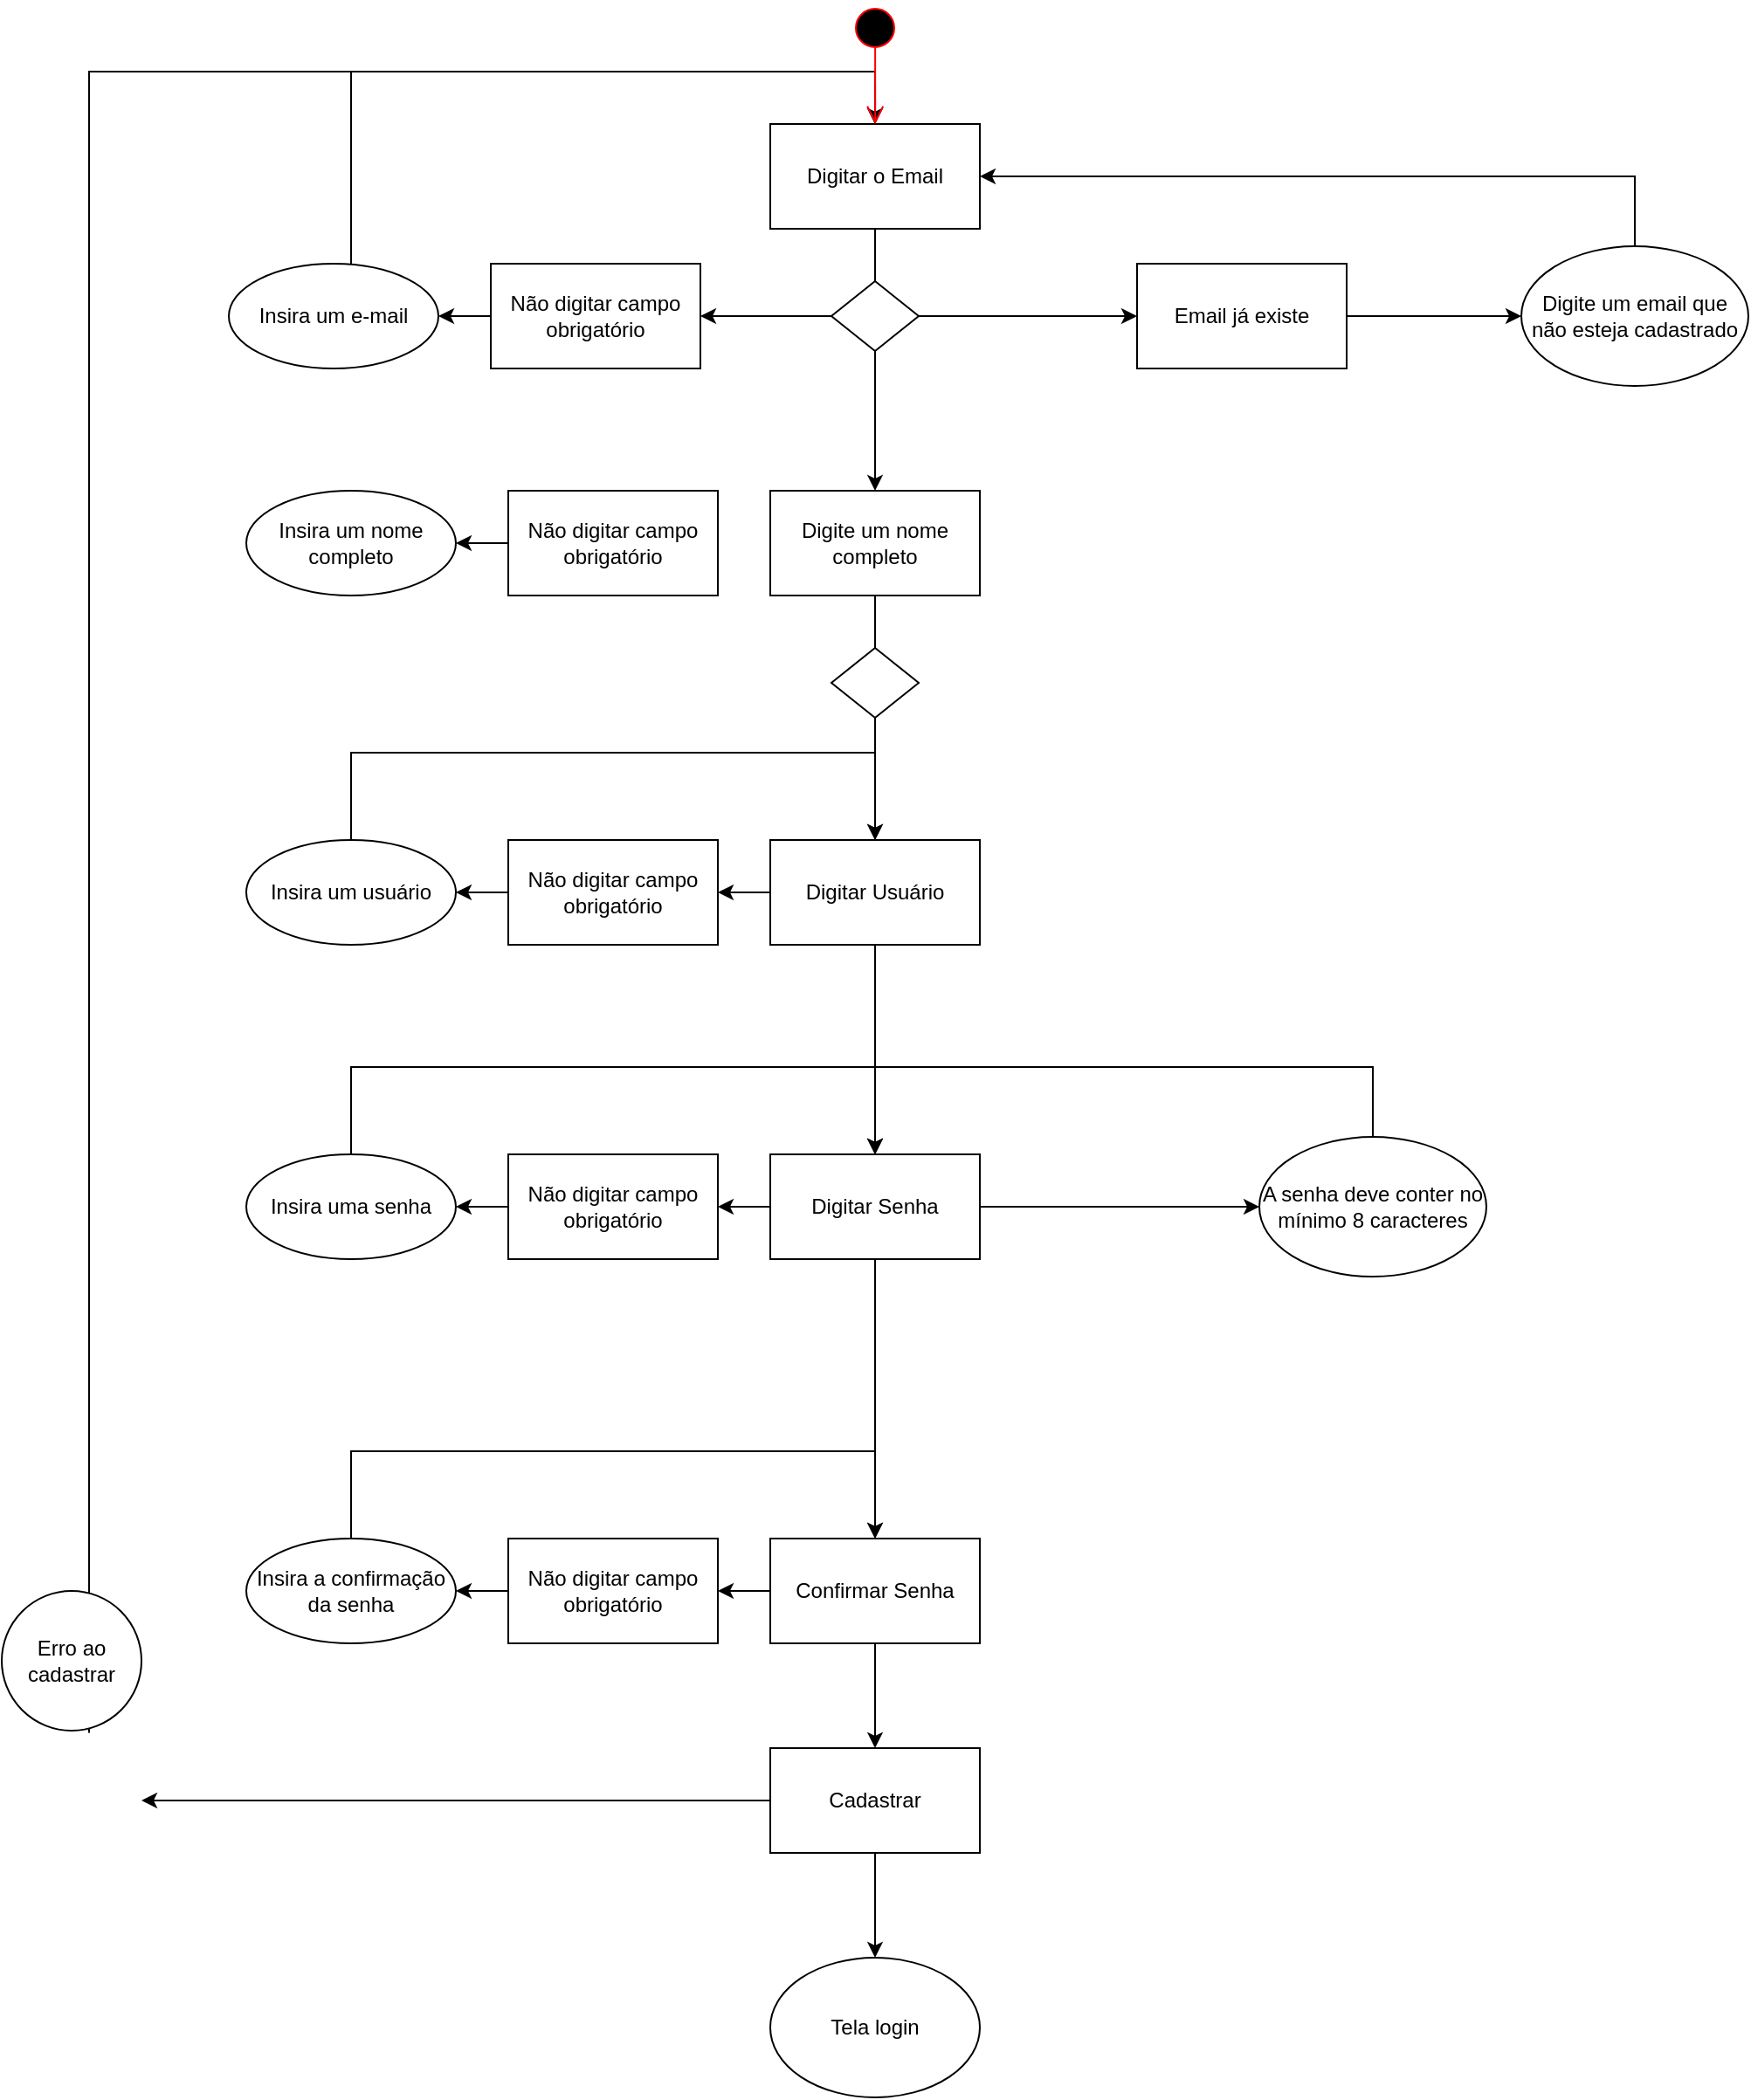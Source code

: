 <mxfile version="24.7.6">
  <diagram name="Página-1" id="m51AZlesysTWS4gtmlsb">
    <mxGraphModel dx="1307" dy="258" grid="1" gridSize="10" guides="1" tooltips="1" connect="1" arrows="1" fold="1" page="1" pageScale="1" pageWidth="827" pageHeight="1169" math="0" shadow="0">
      <root>
        <mxCell id="0" />
        <mxCell id="1" parent="0" />
        <mxCell id="4Ot2-EcF4Pjps9G5-t95-6" style="edgeStyle=orthogonalEdgeStyle;rounded=0;orthogonalLoop=1;jettySize=auto;html=1;" parent="1" source="4Ot2-EcF4Pjps9G5-t95-1" target="4Ot2-EcF4Pjps9G5-t95-2" edge="1">
          <mxGeometry relative="1" as="geometry" />
        </mxCell>
        <mxCell id="9suPyyE1rasKGQ6SKx1s-49" value="" style="edgeStyle=orthogonalEdgeStyle;rounded=0;orthogonalLoop=1;jettySize=auto;html=1;exitX=0;exitY=0.5;exitDx=0;exitDy=0;" edge="1" parent="1" source="9suPyyE1rasKGQ6SKx1s-59" target="9suPyyE1rasKGQ6SKx1s-48">
          <mxGeometry relative="1" as="geometry" />
        </mxCell>
        <mxCell id="9suPyyE1rasKGQ6SKx1s-52" value="" style="edgeStyle=orthogonalEdgeStyle;rounded=0;orthogonalLoop=1;jettySize=auto;html=1;exitX=1;exitY=0.5;exitDx=0;exitDy=0;" edge="1" parent="1" source="9suPyyE1rasKGQ6SKx1s-59" target="9suPyyE1rasKGQ6SKx1s-51">
          <mxGeometry relative="1" as="geometry" />
        </mxCell>
        <mxCell id="4Ot2-EcF4Pjps9G5-t95-1" value="Digitar o Email" style="rounded=0;whiteSpace=wrap;html=1;" parent="1" vertex="1">
          <mxGeometry x="-40" y="90" width="120" height="60" as="geometry" />
        </mxCell>
        <mxCell id="4Ot2-EcF4Pjps9G5-t95-7" style="edgeStyle=orthogonalEdgeStyle;rounded=0;orthogonalLoop=1;jettySize=auto;html=1;" parent="1" source="9suPyyE1rasKGQ6SKx1s-63" target="4Ot2-EcF4Pjps9G5-t95-5" edge="1">
          <mxGeometry relative="1" as="geometry" />
        </mxCell>
        <mxCell id="4Ot2-EcF4Pjps9G5-t95-2" value="Digite um nome completo" style="rounded=0;whiteSpace=wrap;html=1;" parent="1" vertex="1">
          <mxGeometry x="-40" y="300" width="120" height="60" as="geometry" />
        </mxCell>
        <mxCell id="4Ot2-EcF4Pjps9G5-t95-9" style="edgeStyle=orthogonalEdgeStyle;rounded=0;orthogonalLoop=1;jettySize=auto;html=1;" parent="1" source="4Ot2-EcF4Pjps9G5-t95-3" target="4Ot2-EcF4Pjps9G5-t95-4" edge="1">
          <mxGeometry relative="1" as="geometry" />
        </mxCell>
        <mxCell id="9suPyyE1rasKGQ6SKx1s-31" value="" style="edgeStyle=orthogonalEdgeStyle;rounded=0;orthogonalLoop=1;jettySize=auto;html=1;" edge="1" parent="1" source="4Ot2-EcF4Pjps9G5-t95-3" target="9suPyyE1rasKGQ6SKx1s-30">
          <mxGeometry relative="1" as="geometry" />
        </mxCell>
        <mxCell id="9suPyyE1rasKGQ6SKx1s-40" style="edgeStyle=orthogonalEdgeStyle;rounded=0;orthogonalLoop=1;jettySize=auto;html=1;" edge="1" parent="1" source="4Ot2-EcF4Pjps9G5-t95-3" target="9suPyyE1rasKGQ6SKx1s-39">
          <mxGeometry relative="1" as="geometry" />
        </mxCell>
        <mxCell id="4Ot2-EcF4Pjps9G5-t95-3" value="Digitar Senha" style="rounded=0;whiteSpace=wrap;html=1;" parent="1" vertex="1">
          <mxGeometry x="-40" y="680" width="120" height="60" as="geometry" />
        </mxCell>
        <mxCell id="9suPyyE1rasKGQ6SKx1s-24" value="" style="edgeStyle=orthogonalEdgeStyle;rounded=0;orthogonalLoop=1;jettySize=auto;html=1;" edge="1" parent="1" source="4Ot2-EcF4Pjps9G5-t95-4" target="9suPyyE1rasKGQ6SKx1s-23">
          <mxGeometry relative="1" as="geometry" />
        </mxCell>
        <mxCell id="9suPyyE1rasKGQ6SKx1s-37" value="" style="edgeStyle=orthogonalEdgeStyle;rounded=0;orthogonalLoop=1;jettySize=auto;html=1;" edge="1" parent="1" source="4Ot2-EcF4Pjps9G5-t95-4" target="9suPyyE1rasKGQ6SKx1s-36">
          <mxGeometry relative="1" as="geometry" />
        </mxCell>
        <mxCell id="4Ot2-EcF4Pjps9G5-t95-4" value="Confirmar Senha" style="rounded=0;whiteSpace=wrap;html=1;" parent="1" vertex="1">
          <mxGeometry x="-40" y="900" width="120" height="60" as="geometry" />
        </mxCell>
        <mxCell id="4Ot2-EcF4Pjps9G5-t95-8" style="edgeStyle=orthogonalEdgeStyle;rounded=0;orthogonalLoop=1;jettySize=auto;html=1;" parent="1" source="4Ot2-EcF4Pjps9G5-t95-5" target="4Ot2-EcF4Pjps9G5-t95-3" edge="1">
          <mxGeometry relative="1" as="geometry" />
        </mxCell>
        <mxCell id="9suPyyE1rasKGQ6SKx1s-43" style="edgeStyle=orthogonalEdgeStyle;rounded=0;orthogonalLoop=1;jettySize=auto;html=1;" edge="1" parent="1" source="4Ot2-EcF4Pjps9G5-t95-5" target="9suPyyE1rasKGQ6SKx1s-42">
          <mxGeometry relative="1" as="geometry" />
        </mxCell>
        <mxCell id="4Ot2-EcF4Pjps9G5-t95-5" value="Digitar Usuário" style="rounded=0;whiteSpace=wrap;html=1;" parent="1" vertex="1">
          <mxGeometry x="-40" y="500" width="120" height="60" as="geometry" />
        </mxCell>
        <mxCell id="4Ot2-EcF4Pjps9G5-t95-15" value="Tela login" style="ellipse;whiteSpace=wrap;html=1;rounded=0;" parent="1" vertex="1">
          <mxGeometry x="-40" y="1140" width="120" height="80" as="geometry" />
        </mxCell>
        <mxCell id="9suPyyE1rasKGQ6SKx1s-4" style="edgeStyle=orthogonalEdgeStyle;rounded=0;orthogonalLoop=1;jettySize=auto;html=1;entryX=0.5;entryY=0;entryDx=0;entryDy=0;" edge="1" parent="1" source="9suPyyE1rasKGQ6SKx1s-1" target="4Ot2-EcF4Pjps9G5-t95-1">
          <mxGeometry relative="1" as="geometry">
            <Array as="points">
              <mxPoint x="-280" y="60" />
              <mxPoint x="20" y="60" />
            </Array>
          </mxGeometry>
        </mxCell>
        <mxCell id="9suPyyE1rasKGQ6SKx1s-1" value="Insira um e-mail" style="ellipse;whiteSpace=wrap;html=1;" vertex="1" parent="1">
          <mxGeometry x="-350" y="170" width="120" height="60" as="geometry" />
        </mxCell>
        <mxCell id="9suPyyE1rasKGQ6SKx1s-5" value="Insira um nome completo" style="ellipse;whiteSpace=wrap;html=1;" vertex="1" parent="1">
          <mxGeometry x="-340" y="300" width="120" height="60" as="geometry" />
        </mxCell>
        <mxCell id="9suPyyE1rasKGQ6SKx1s-13" style="edgeStyle=orthogonalEdgeStyle;rounded=0;orthogonalLoop=1;jettySize=auto;html=1;entryX=0.5;entryY=0;entryDx=0;entryDy=0;" edge="1" parent="1" source="9suPyyE1rasKGQ6SKx1s-14">
          <mxGeometry relative="1" as="geometry">
            <mxPoint x="20" y="500" as="targetPoint" />
            <Array as="points">
              <mxPoint x="-280" y="450" />
              <mxPoint x="20" y="450" />
            </Array>
          </mxGeometry>
        </mxCell>
        <mxCell id="9suPyyE1rasKGQ6SKx1s-14" value="Insira um usuário" style="ellipse;whiteSpace=wrap;html=1;" vertex="1" parent="1">
          <mxGeometry x="-340" y="500" width="120" height="60" as="geometry" />
        </mxCell>
        <mxCell id="9suPyyE1rasKGQ6SKx1s-17" style="edgeStyle=orthogonalEdgeStyle;rounded=0;orthogonalLoop=1;jettySize=auto;html=1;entryX=0.5;entryY=0;entryDx=0;entryDy=0;" edge="1" parent="1" source="9suPyyE1rasKGQ6SKx1s-18">
          <mxGeometry relative="1" as="geometry">
            <mxPoint x="20" y="680" as="targetPoint" />
            <Array as="points">
              <mxPoint x="-280" y="630" />
              <mxPoint x="20" y="630" />
            </Array>
          </mxGeometry>
        </mxCell>
        <mxCell id="9suPyyE1rasKGQ6SKx1s-18" value="Insira uma senha" style="ellipse;whiteSpace=wrap;html=1;" vertex="1" parent="1">
          <mxGeometry x="-340" y="680" width="120" height="60" as="geometry" />
        </mxCell>
        <mxCell id="9suPyyE1rasKGQ6SKx1s-21" style="edgeStyle=orthogonalEdgeStyle;rounded=0;orthogonalLoop=1;jettySize=auto;html=1;entryX=0.5;entryY=0;entryDx=0;entryDy=0;" edge="1" parent="1" source="9suPyyE1rasKGQ6SKx1s-22">
          <mxGeometry relative="1" as="geometry">
            <mxPoint x="20" y="900" as="targetPoint" />
            <Array as="points">
              <mxPoint x="-280" y="850" />
              <mxPoint x="20" y="850" />
            </Array>
          </mxGeometry>
        </mxCell>
        <mxCell id="9suPyyE1rasKGQ6SKx1s-22" value="Insira a confirmação da senha" style="ellipse;whiteSpace=wrap;html=1;" vertex="1" parent="1">
          <mxGeometry x="-340" y="900" width="120" height="60" as="geometry" />
        </mxCell>
        <mxCell id="9suPyyE1rasKGQ6SKx1s-25" value="" style="edgeStyle=orthogonalEdgeStyle;rounded=0;orthogonalLoop=1;jettySize=auto;html=1;" edge="1" parent="1" source="9suPyyE1rasKGQ6SKx1s-23" target="4Ot2-EcF4Pjps9G5-t95-15">
          <mxGeometry relative="1" as="geometry" />
        </mxCell>
        <mxCell id="9suPyyE1rasKGQ6SKx1s-29" value="" style="edgeStyle=orthogonalEdgeStyle;rounded=0;orthogonalLoop=1;jettySize=auto;html=1;" edge="1" parent="1" source="9suPyyE1rasKGQ6SKx1s-23">
          <mxGeometry relative="1" as="geometry">
            <mxPoint x="-400" y="1050" as="targetPoint" />
          </mxGeometry>
        </mxCell>
        <mxCell id="9suPyyE1rasKGQ6SKx1s-23" value="Cadastrar" style="rounded=0;whiteSpace=wrap;html=1;" vertex="1" parent="1">
          <mxGeometry x="-40" y="1020" width="120" height="60" as="geometry" />
        </mxCell>
        <mxCell id="9suPyyE1rasKGQ6SKx1s-34" style="edgeStyle=orthogonalEdgeStyle;rounded=0;orthogonalLoop=1;jettySize=auto;html=1;entryX=0.5;entryY=0;entryDx=0;entryDy=0;" edge="1" parent="1" target="4Ot2-EcF4Pjps9G5-t95-1">
          <mxGeometry relative="1" as="geometry">
            <mxPoint x="-430" y="1011.27" as="sourcePoint" />
            <Array as="points">
              <mxPoint x="-430" y="60" />
              <mxPoint x="20" y="60" />
            </Array>
          </mxGeometry>
        </mxCell>
        <mxCell id="9suPyyE1rasKGQ6SKx1s-28" value="Erro ao cadastrar" style="ellipse;whiteSpace=wrap;html=1;rounded=0;" vertex="1" parent="1">
          <mxGeometry x="-480" y="930" width="80" height="80" as="geometry" />
        </mxCell>
        <mxCell id="9suPyyE1rasKGQ6SKx1s-35" style="edgeStyle=orthogonalEdgeStyle;rounded=0;orthogonalLoop=1;jettySize=auto;html=1;entryX=0.5;entryY=0;entryDx=0;entryDy=0;" edge="1" parent="1" source="9suPyyE1rasKGQ6SKx1s-30" target="4Ot2-EcF4Pjps9G5-t95-3">
          <mxGeometry relative="1" as="geometry">
            <mxPoint x="20" y="630" as="targetPoint" />
            <Array as="points">
              <mxPoint x="305" y="630" />
              <mxPoint x="20" y="630" />
            </Array>
          </mxGeometry>
        </mxCell>
        <mxCell id="9suPyyE1rasKGQ6SKx1s-30" value="A senha deve conter no mínimo 8 caracteres" style="ellipse;whiteSpace=wrap;html=1;rounded=0;" vertex="1" parent="1">
          <mxGeometry x="240" y="670" width="130" height="80" as="geometry" />
        </mxCell>
        <mxCell id="9suPyyE1rasKGQ6SKx1s-38" style="edgeStyle=orthogonalEdgeStyle;rounded=0;orthogonalLoop=1;jettySize=auto;html=1;" edge="1" parent="1" source="9suPyyE1rasKGQ6SKx1s-36" target="9suPyyE1rasKGQ6SKx1s-22">
          <mxGeometry relative="1" as="geometry" />
        </mxCell>
        <mxCell id="9suPyyE1rasKGQ6SKx1s-36" value="Não digitar campo obrigatório" style="rounded=0;whiteSpace=wrap;html=1;" vertex="1" parent="1">
          <mxGeometry x="-190" y="900" width="120" height="60" as="geometry" />
        </mxCell>
        <mxCell id="9suPyyE1rasKGQ6SKx1s-41" style="edgeStyle=orthogonalEdgeStyle;rounded=0;orthogonalLoop=1;jettySize=auto;html=1;entryX=1;entryY=0.5;entryDx=0;entryDy=0;" edge="1" parent="1" source="9suPyyE1rasKGQ6SKx1s-39" target="9suPyyE1rasKGQ6SKx1s-18">
          <mxGeometry relative="1" as="geometry" />
        </mxCell>
        <mxCell id="9suPyyE1rasKGQ6SKx1s-39" value="Não digitar campo obrigatório" style="rounded=0;whiteSpace=wrap;html=1;" vertex="1" parent="1">
          <mxGeometry x="-190" y="680" width="120" height="60" as="geometry" />
        </mxCell>
        <mxCell id="9suPyyE1rasKGQ6SKx1s-44" style="edgeStyle=orthogonalEdgeStyle;rounded=0;orthogonalLoop=1;jettySize=auto;html=1;" edge="1" parent="1" source="9suPyyE1rasKGQ6SKx1s-42" target="9suPyyE1rasKGQ6SKx1s-14">
          <mxGeometry relative="1" as="geometry" />
        </mxCell>
        <mxCell id="9suPyyE1rasKGQ6SKx1s-42" value="Não digitar campo obrigatório" style="rounded=0;whiteSpace=wrap;html=1;" vertex="1" parent="1">
          <mxGeometry x="-190" y="500" width="120" height="60" as="geometry" />
        </mxCell>
        <mxCell id="9suPyyE1rasKGQ6SKx1s-47" value="" style="edgeStyle=orthogonalEdgeStyle;rounded=0;orthogonalLoop=1;jettySize=auto;html=1;" edge="1" parent="1" source="9suPyyE1rasKGQ6SKx1s-45" target="9suPyyE1rasKGQ6SKx1s-5">
          <mxGeometry relative="1" as="geometry" />
        </mxCell>
        <mxCell id="9suPyyE1rasKGQ6SKx1s-45" value="Não digitar campo obrigatório" style="rounded=0;whiteSpace=wrap;html=1;" vertex="1" parent="1">
          <mxGeometry x="-190" y="300" width="120" height="60" as="geometry" />
        </mxCell>
        <mxCell id="9suPyyE1rasKGQ6SKx1s-50" value="" style="edgeStyle=orthogonalEdgeStyle;rounded=0;orthogonalLoop=1;jettySize=auto;html=1;" edge="1" parent="1" source="9suPyyE1rasKGQ6SKx1s-48" target="9suPyyE1rasKGQ6SKx1s-1">
          <mxGeometry relative="1" as="geometry" />
        </mxCell>
        <mxCell id="9suPyyE1rasKGQ6SKx1s-48" value="Não digitar campo obrigatório" style="rounded=0;whiteSpace=wrap;html=1;" vertex="1" parent="1">
          <mxGeometry x="-200" y="170" width="120" height="60" as="geometry" />
        </mxCell>
        <mxCell id="9suPyyE1rasKGQ6SKx1s-54" value="" style="edgeStyle=orthogonalEdgeStyle;rounded=0;orthogonalLoop=1;jettySize=auto;html=1;" edge="1" parent="1" source="9suPyyE1rasKGQ6SKx1s-51" target="9suPyyE1rasKGQ6SKx1s-53">
          <mxGeometry relative="1" as="geometry" />
        </mxCell>
        <mxCell id="9suPyyE1rasKGQ6SKx1s-51" value="Email já existe" style="rounded=0;whiteSpace=wrap;html=1;" vertex="1" parent="1">
          <mxGeometry x="170" y="170" width="120" height="60" as="geometry" />
        </mxCell>
        <mxCell id="9suPyyE1rasKGQ6SKx1s-62" style="edgeStyle=orthogonalEdgeStyle;rounded=0;orthogonalLoop=1;jettySize=auto;html=1;entryX=1;entryY=0.5;entryDx=0;entryDy=0;" edge="1" parent="1" source="9suPyyE1rasKGQ6SKx1s-53" target="4Ot2-EcF4Pjps9G5-t95-1">
          <mxGeometry relative="1" as="geometry">
            <Array as="points">
              <mxPoint x="455" y="120" />
            </Array>
          </mxGeometry>
        </mxCell>
        <mxCell id="9suPyyE1rasKGQ6SKx1s-53" value="Digite um email que não esteja cadastrado" style="ellipse;whiteSpace=wrap;html=1;rounded=0;" vertex="1" parent="1">
          <mxGeometry x="390" y="160" width="130" height="80" as="geometry" />
        </mxCell>
        <mxCell id="9suPyyE1rasKGQ6SKx1s-56" value="" style="ellipse;html=1;shape=startState;fillColor=#000000;strokeColor=#ff0000;" vertex="1" parent="1">
          <mxGeometry x="5" y="20" width="30" height="30" as="geometry" />
        </mxCell>
        <mxCell id="9suPyyE1rasKGQ6SKx1s-57" value="" style="edgeStyle=orthogonalEdgeStyle;html=1;verticalAlign=bottom;endArrow=open;endSize=8;strokeColor=#ff0000;rounded=0;exitX=0.502;exitY=0.87;exitDx=0;exitDy=0;exitPerimeter=0;" edge="1" source="9suPyyE1rasKGQ6SKx1s-56" parent="1">
          <mxGeometry relative="1" as="geometry">
            <mxPoint x="19.94" y="90" as="targetPoint" />
            <mxPoint x="19.94" y="50" as="sourcePoint" />
            <Array as="points">
              <mxPoint x="20" y="90" />
            </Array>
          </mxGeometry>
        </mxCell>
        <mxCell id="9suPyyE1rasKGQ6SKx1s-59" value="" style="rhombus;whiteSpace=wrap;html=1;" vertex="1" parent="1">
          <mxGeometry x="-5" y="180" width="50" height="40" as="geometry" />
        </mxCell>
        <mxCell id="9suPyyE1rasKGQ6SKx1s-64" value="" style="edgeStyle=orthogonalEdgeStyle;rounded=0;orthogonalLoop=1;jettySize=auto;html=1;endArrow=none;endFill=0;" edge="1" parent="1" source="4Ot2-EcF4Pjps9G5-t95-2" target="9suPyyE1rasKGQ6SKx1s-63">
          <mxGeometry relative="1" as="geometry">
            <mxPoint x="20" y="360" as="sourcePoint" />
            <mxPoint x="20" y="500" as="targetPoint" />
          </mxGeometry>
        </mxCell>
        <mxCell id="9suPyyE1rasKGQ6SKx1s-63" value="" style="rhombus;whiteSpace=wrap;html=1;" vertex="1" parent="1">
          <mxGeometry x="-5" y="390" width="50" height="40" as="geometry" />
        </mxCell>
      </root>
    </mxGraphModel>
  </diagram>
</mxfile>
